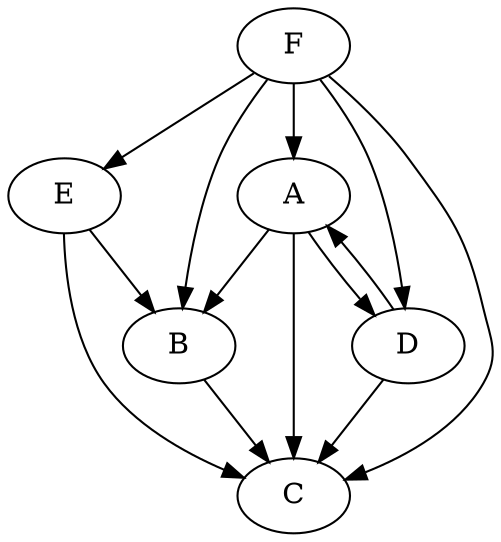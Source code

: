 //di est l'abbréviation de directed graph, graphe orienté
digraph {
A -> B;
B -> C;
E -> C;
A -> D;
A -> C;
D -> A;
D -> C;
E -> B;
F -> A;
F -> B;
F -> C;
F -> D;
F -> E;
}